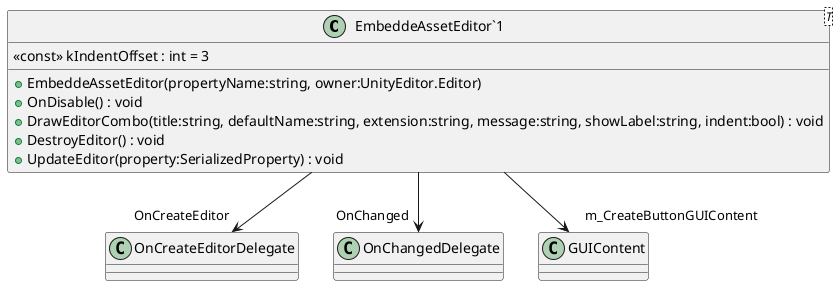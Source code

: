 @startuml
class "EmbeddeAssetEditor`1"<T> {
    + EmbeddeAssetEditor(propertyName:string, owner:UnityEditor.Editor)
    + OnDisable() : void
    <<const>> kIndentOffset : int = 3
    + DrawEditorCombo(title:string, defaultName:string, extension:string, message:string, showLabel:string, indent:bool) : void
    + DestroyEditor() : void
    + UpdateEditor(property:SerializedProperty) : void
}
"EmbeddeAssetEditor`1" --> "OnCreateEditor" OnCreateEditorDelegate
"EmbeddeAssetEditor`1" --> "OnChanged" OnChangedDelegate
"EmbeddeAssetEditor`1" --> "m_CreateButtonGUIContent" GUIContent
@enduml
